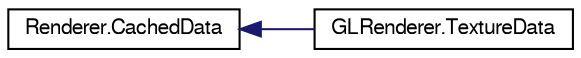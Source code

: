 digraph G
{
  edge [fontname="FreeSans",fontsize="10",labelfontname="FreeSans",labelfontsize="10"];
  node [fontname="FreeSans",fontsize="10",shape=record];
  rankdir="LR";
  Node1 [label="Renderer.CachedData",height=0.2,width=0.4,color="black", fillcolor="white", style="filled",URL="$interfaceorg_1_1octave_1_1graphics_1_1_renderer_1_1_cached_data.html"];
  Node1 -> Node2 [dir="back",color="midnightblue",fontsize="10",style="solid",fontname="FreeSans"];
  Node2 [label="GLRenderer.TextureData",height=0.2,width=0.4,color="black", fillcolor="white", style="filled",URL="$classorg_1_1octave_1_1graphics_1_1_g_l_renderer_1_1_texture_data.html"];
}
